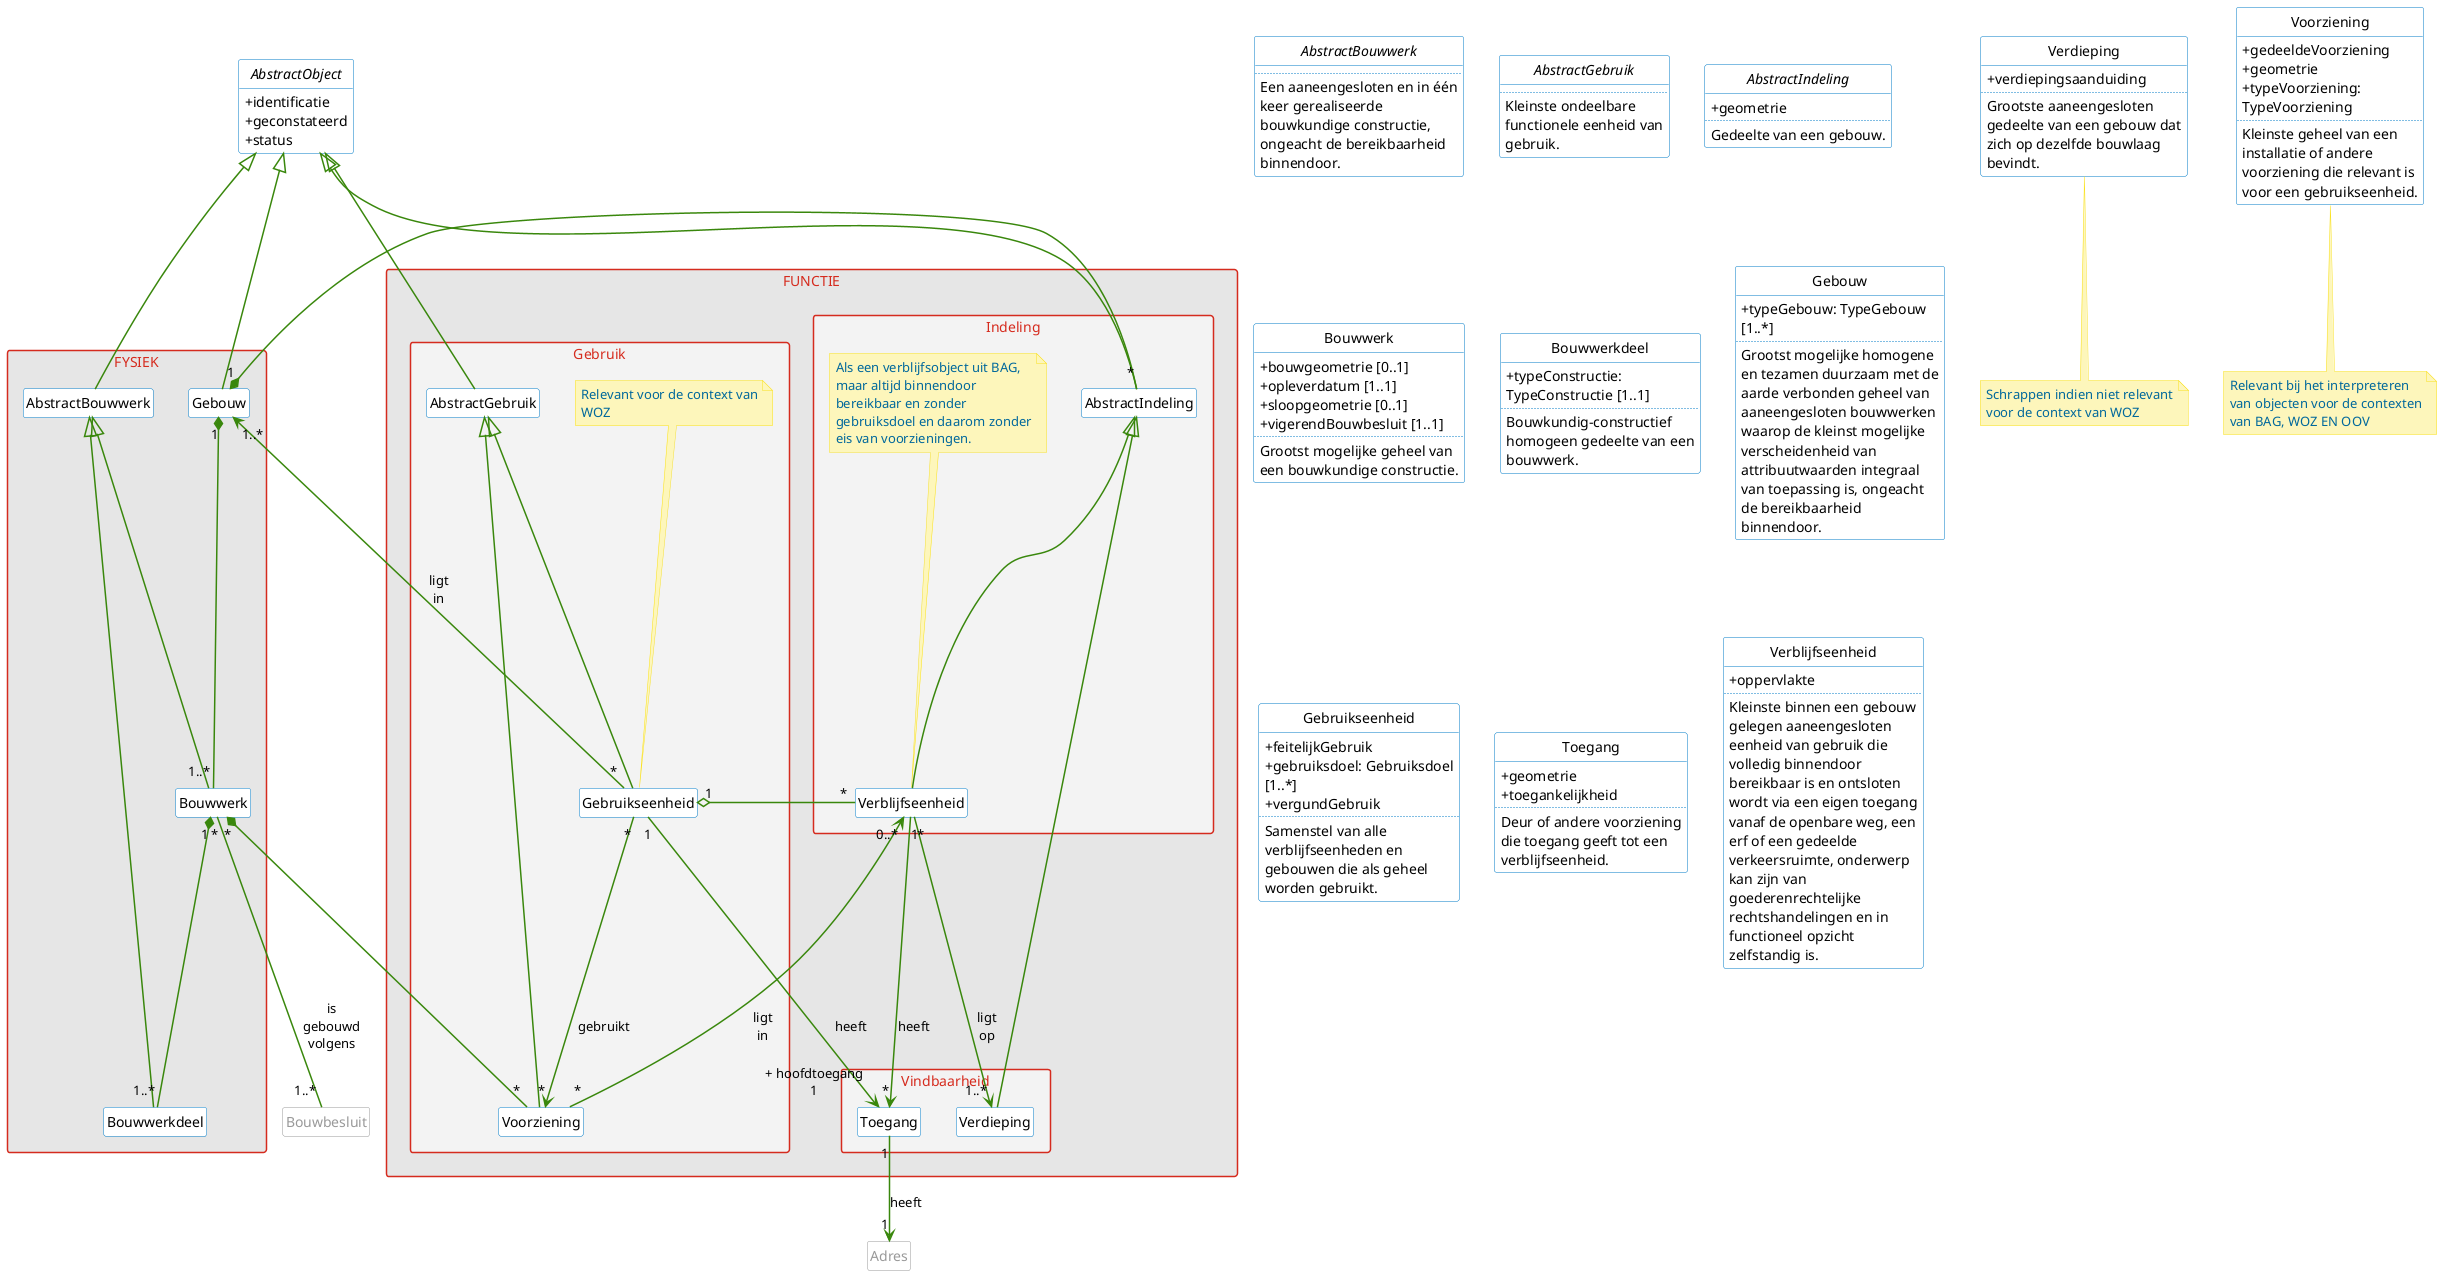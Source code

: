@startuml

' --------v-v-v-v-v-v-v-v--------
' https://www.rijkshuisstijl.nl/organisatiespecifieke-richtlijnen/ministerie-van-binnenlandse-zaken-en-koninkrijksrelaties/deelidentiteit-kerndepartement-bzk
' https://www.rijkshuisstijl.nl/basiselementen/basiselementen-online/online-kleuren
'
' # Communicatiekleuren
' Het kerndepartement van BZK heeft uit het kleurenpalet van de rijkshuisstijl drie kleuren (elk met tint1 / tint2) gekozen:
' - Rijksoverheid hemelblauw #007bc7 (#b2d7ee/#d9ebf7)
' - Rijksoverheid rood #d52b1e (#f2bfbb/#f9dfdd)
' - Rijksoverheid groen #39870c (#c3dbb6/#e1eddb)
' Het gebruik van deze kleuren in combinatie met veel wit wordt gestimuleerd.
'
' # Tinten voor achtergrondkaders, grafieken en tabellen
' Voor achtergrondkaders, grafieken en tabellen kunnen 7 neutrale grijstinten of tinten van een communicatiekleur in stappen van 20% worden toegepast. Voor tekstachtergrond wordt grijstint1 of communicatiekleur tint2 aanbevolen om aan de contrasteisen voor een goede leesbaarheid te voldoen.
'
' Rijksoverheid grijs 1 #f3f3f3
' Rijksoverheid grijs 2 #e6e6e6
' Rijksoverheid grijs 3 #cccccc
' Rijksoverheid grijs 4 #b4b4b4
' Rijksoverheid grijs 5 #999999
' Rijksoverheid grijs 6 #696969
' Rijksoverheid grijs 7 #535353

' skinparam linetype ortho
' skinparam linetype polyline
' --------^-^-^-^-^-^-^-^--------

skinparam WrapWidth 200

skinparam Shadowing false

skinparam classAttributeIconSize 0

skinparam class {
    ArrowColor #39870c
'     ArrowMessageAlignment center
    ArrowThickness 1.5
    BackgroundColor #ffffff
    BorderColor #007bc7
    BorderColor<<extern>> #999999
    FontColor<<extern>> #999999
'     FontName RijksoverheidSansText
'     StereotypeFontStyle italic
}

skinparam note {
    BackgroundColor #fdf6bb
    BorderColor #f9e11e
    FontColor #01689b
'     FontName RijksoverheidSansText
}

skinparam package {
    BorderColor #d52b1e
    FontColor #d52b1e
'     FontName RijksoverheidSansText
    FontStyle normal
    Style rectangle
}

hide empty members

hide circle

hide stereotype

' hide AbstractObject

hide MetaObject

package "FYSIEK" #e6e6e6 {
    class AbstractBouwwerk {
    }
    class Gebouw {
    }
    class Bouwwerk {
    }
    class Bouwwerkdeel {
    }
}

package "FUNCTIE" #e6e6e6 {
    package "Gebruik" #f3f3f3 {
        class AbstractGebruik {
        }
        class Gebruikseenheid {
        }
        class Voorziening {
        }
        note top of Gebruikseenheid : Relevant voor de context van WOZ
    }
    package "Indeling" #f3f3f3 {
        class AbstractIndeling {
        }
        class Verblijfseenheid {
        }
        note top of Verblijfseenheid : Als een verblijfsobject uit BAG, maar altijd binnendoor bereikbaar en zonder gebruiksdoel en daarom zonder eis van voorzieningen.

    }
    package "Vindbaarheid" #f3f3f3 {
        class Toegang {
        }
        class Verdieping {
        }
    }
}

' package "Representatie" #e6e6e6 {
'     class AbstractRepresentatie {
'     }
'     class GebouwRepresentatie {
'     }
'     class GebruikseenheidRepresentatie {
'     }
' '     class VerblijfseenheidRepresentatie {
' '     }
' }

' together {
'     class AbstractObject
'     class MetaObject
' }

' together {
'     class Adres
'     class Bouwbesluit
' }

' together {
'     class AbstractBouwwerk
'     class Bouwwerk
'     class Bouwwerkdeel
' }

' together {
'     class Gebruikseenheid
'     class Verblijfseenheid
' }

' together {
'     class Verblijfseenheid
'     class Verdieping
' }

AbstractObject <|-- AbstractBouwwerk
AbstractObject <|-- AbstractIndeling
AbstractObject <|-- Gebouw
AbstractObject <|-- AbstractGebruik
AbstractObject "1" <- "1..*" MetaObject
AbstractGebruik <|-- Gebruikseenheid
AbstractGebruik <|-- Voorziening
AbstractBouwwerk <|-- Bouwwerk
AbstractBouwwerk <|-- Bouwwerkdeel
Gebouw "1" *-- "1..*" Bouwwerk
Gebruikseenheid "*" --> "*" Voorziening : gebruikt
Bouwwerk "1" *-- "1..*" Bouwwerkdeel
Gebruikseenheid "*" --> "1..*" Gebouw : ligt\nin
Gebruikseenheid "1" o-- "*" Verblijfseenheid
Bouwwerk "*" *-- "*" Voorziening
Bouwwerk "*" -- "1..*" Bouwbesluit : is\ngebouwd\nvolgens
Verblijfseenheid "0..*" <-- "*" Voorziening : ligt\nin
Verblijfseenheid "*" --> "1..*" Verdieping : ligt\nop
AbstractIndeling <|-- Verdieping
AbstractIndeling <|-- Verblijfseenheid
Gebouw "1" *-- "*" AbstractIndeling
Gebruikseenheid "1" --> "+ hoofdtoegang\n1" Toegang : heeft
Verblijfseenheid "1" --> "*" Toegang : heeft
Toegang "1" --> "1" Adres : heeft
' Gebouw "1" <|-- "1..*" GebouwRepresentatie
' AbstractRepresentatie <|-- GebouwRepresentatie
' Gebruikseenheid "1" <|-- "1..*" GebruikseenheidRepresentatie
' AbstractRepresentatie <|-- GebruikseenheidRepresentatie
' ' Verblijfseenheid "1" <|-- "1..*" VerblijfseenheidRepresentatie
' ' AbstractRepresentatie <|-- VerblijfseenheidRepresentatie

abstract class AbstractBouwwerk << Objecttype >> {
    ..
    Een aaneengesloten en in één keer gerealiseerde bouwkundige constructie, ongeacht de bereikbaarheid binnendoor.
}

abstract class AbstractGebruik << Objecttype >> {
    ..
    Kleinste ondeelbare functionele eenheid van gebruik.
}

abstract class AbstractObject << Objecttype >> {
    + identificatie
    + geconstateerd
    + status
}

abstract class AbstractIndeling << Objecttype >> {
    + geometrie
    ..
    Gedeelte van een gebouw.
}

class Adres << extern >> {
}

class Bouwwerk << Objecttype >> {
    + bouwgeometrie [0..1]
    + opleverdatum [1..1]
    + sloopgeometrie [0..1]
    + vigerendBouwbesluit [1..1]
    ..
    Grootst mogelijke geheel van een bouwkundige constructie.
}

class Bouwwerkdeel << Objecttype >> {
    + typeConstructie: TypeConstructie [1..1]
    ..
    Bouwkundig-constructief homogeen gedeelte van een bouwwerk.
}

class Gebouw << Objecttype >> {
    + typeGebouw: TypeGebouw [1..*]
    ..
    Grootst mogelijke homogene en tezamen duurzaam met de aarde verbonden geheel van aaneengesloten bouwwerken waarop de kleinst mogelijke verscheidenheid van attribuutwaarden integraal van toepassing is, ongeacht de bereikbaarheid binnendoor.
}

class Gebruikseenheid << Objecttype >> {
    + feitelijkGebruik
    + gebruiksdoel: Gebruiksdoel [1..*]
    + vergundGebruik
    ..
    Samenstel van alle verblijfseenheden en gebouwen die als geheel worden gebruikt.
}

class MetaObject << extern >> {
'     + typeMetagegeven: TypeMetagegeven
'     + waarde
}

class Bouwbesluit << extern >> {
}

class Toegang << Objecttype >> {
    + geometrie
    + toegankelijkheid
    ..
    Deur of andere voorziening die toegang geeft tot een verblijfseenheid.
}

class Verblijfseenheid << Objecttype >> {
    + oppervlakte
    ..
    Kleinste binnen een gebouw gelegen aaneengesloten eenheid van gebruik die volledig binnendoor bereikbaar is en ontsloten wordt via een eigen toegang vanaf de openbare weg, een erf of een gedeelde verkeersruimte, onderwerp kan zijn van goederenrechtelijke rechtshandelingen en in functioneel opzicht zelfstandig is.
}

' ----vvvv---- representatie ----
' abstract class AbstractRepresentatie << Objecttype >> {
'     + geometrie
'     + levelOfDetail: LevelOfDetail [1..1]
'     + schaal: Schaalbereik [1..1]
'     ..
'     Authentieke gegeneraliseerde
'     representatie van een object.
' }
'
' class GebouwRepresentatie << Objecttype >> {
'     ..
'     Authentieke gegeneraliseerde
'     representatie van een Gebouw.
' }
'
' ' class VerblijfseenheidRepresentatie << Objecttype >> {
' '     ..
' '     Authentieke gegeneraliseerde
' '     representatie van een
' '     Verblijfseenheid.
' ' }
'
' class GebruikseenheidRepresentatie << Objecttype >> {
'     ..
'     Authentieke gegeneraliseerde
'     representatie van een
'     Gebruikseenheid.
' }
' ----^^^^---- representatie ----

class Verdieping << Objecttype >> <<Vrijwillig>> {
    + verdiepingsaanduiding
    ..
    Grootste aaneengesloten gedeelte van een gebouw dat zich op dezelfde bouwlaag bevindt.
}

note bottom of Verdieping : Schrappen indien niet relevant voor de context van WOZ

class Voorziening << Objecttype >> {
    + gedeeldeVoorziening
    + geometrie
    + typeVoorziening: TypeVoorziening
    ..
    Kleinste geheel van een installatie of andere voorziening die relevant is voor een gebruikseenheid.
}

note bottom of Voorziening : Relevant bij het interpreteren van objecten voor de contexten van BAG, WOZ EN OOV

@enduml
